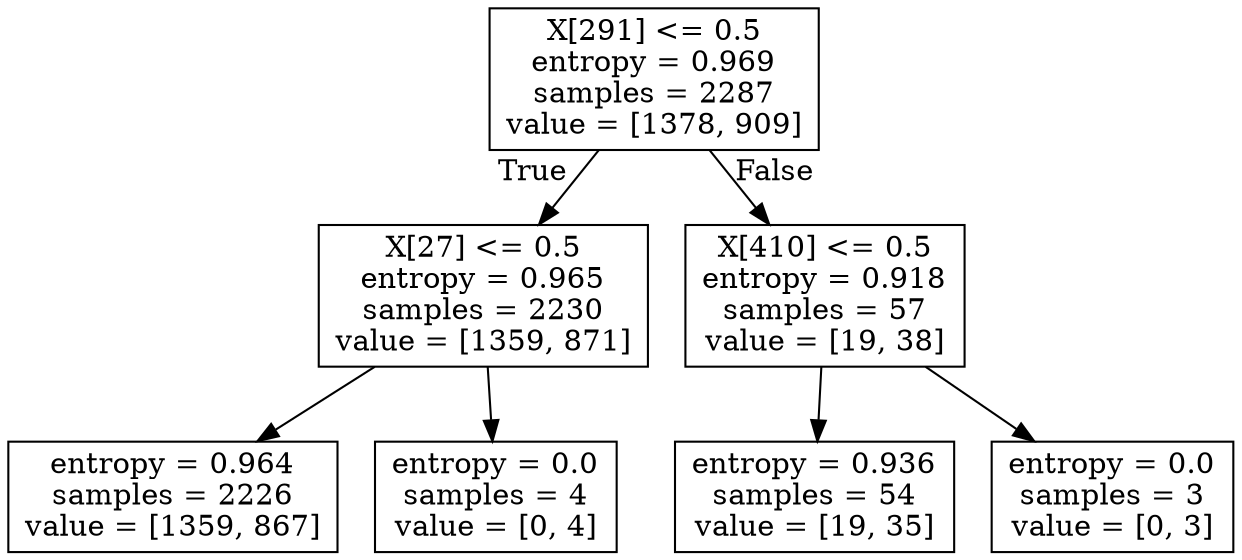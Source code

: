 digraph Tree {
node [shape=box] ;
0 [label="X[291] <= 0.5\nentropy = 0.969\nsamples = 2287\nvalue = [1378, 909]"] ;
1 [label="X[27] <= 0.5\nentropy = 0.965\nsamples = 2230\nvalue = [1359, 871]"] ;
0 -> 1 [labeldistance=2.5, labelangle=45, headlabel="True"] ;
2 [label="entropy = 0.964\nsamples = 2226\nvalue = [1359, 867]"] ;
1 -> 2 ;
3 [label="entropy = 0.0\nsamples = 4\nvalue = [0, 4]"] ;
1 -> 3 ;
4 [label="X[410] <= 0.5\nentropy = 0.918\nsamples = 57\nvalue = [19, 38]"] ;
0 -> 4 [labeldistance=2.5, labelangle=-45, headlabel="False"] ;
5 [label="entropy = 0.936\nsamples = 54\nvalue = [19, 35]"] ;
4 -> 5 ;
6 [label="entropy = 0.0\nsamples = 3\nvalue = [0, 3]"] ;
4 -> 6 ;
}